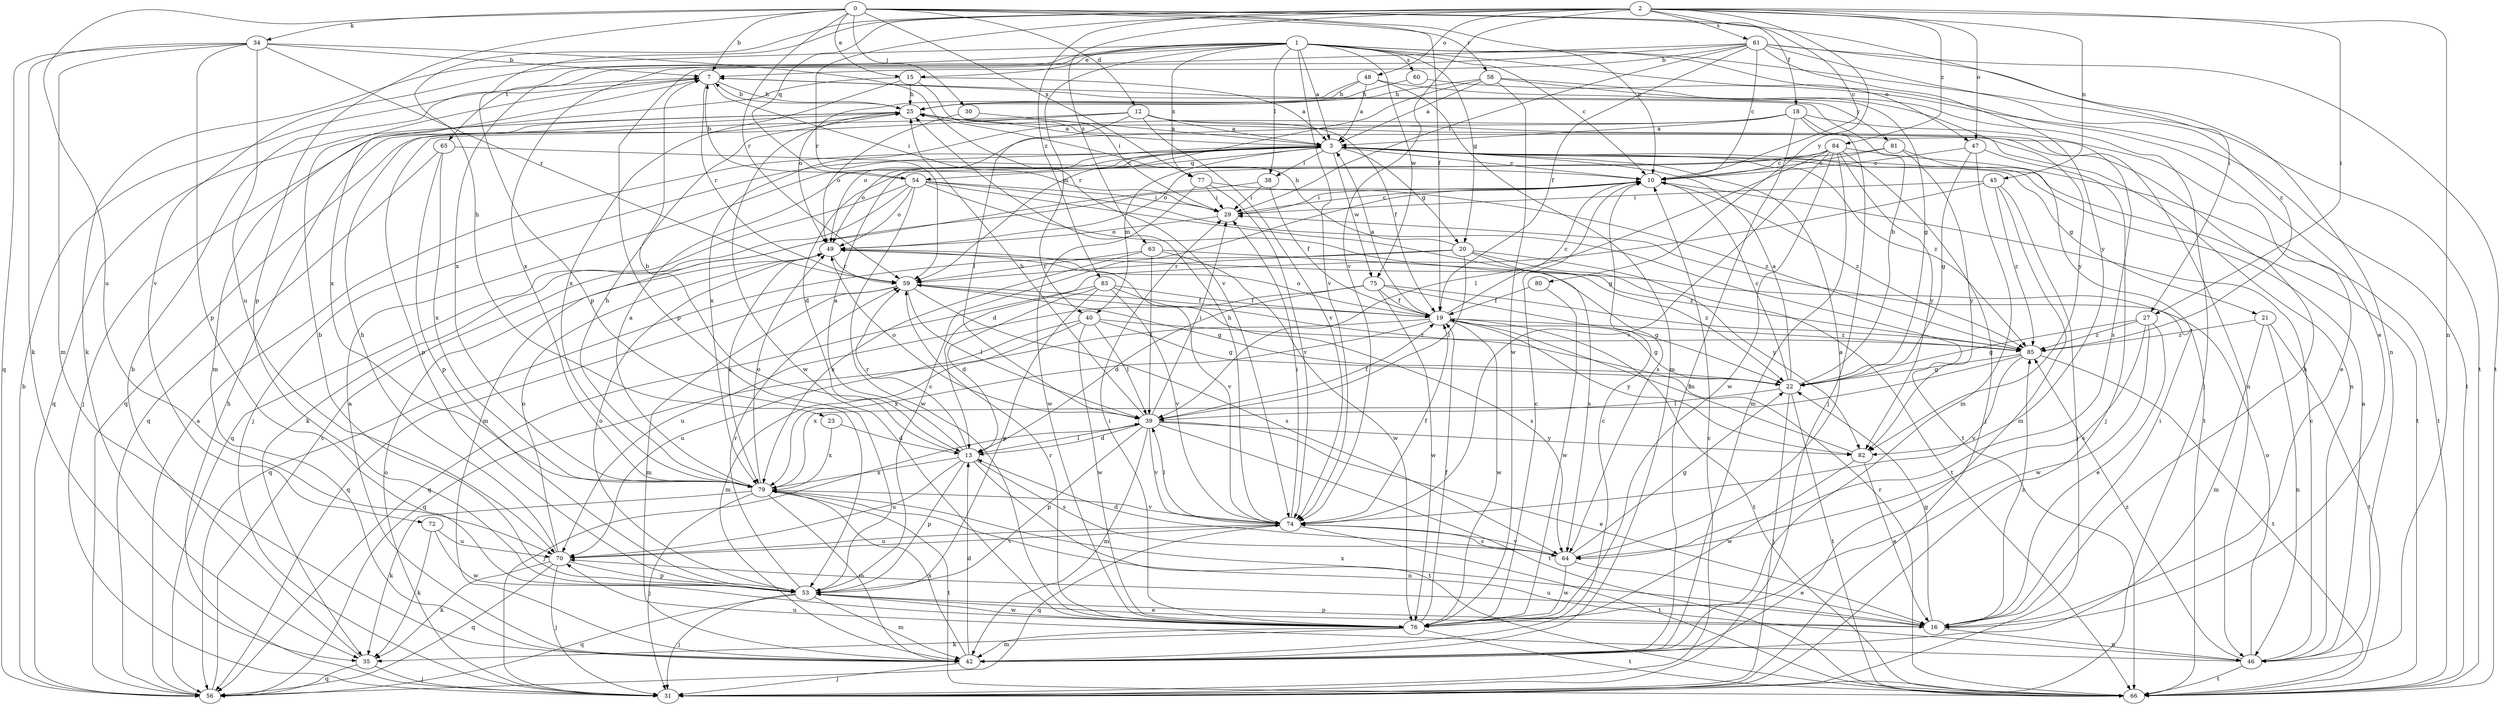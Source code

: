 strict digraph  {
0;
1;
2;
3;
7;
10;
12;
13;
15;
16;
18;
19;
20;
21;
22;
23;
25;
27;
29;
30;
31;
34;
35;
38;
39;
40;
42;
45;
46;
47;
48;
49;
53;
54;
56;
58;
59;
60;
61;
63;
64;
65;
66;
70;
72;
74;
75;
76;
77;
79;
80;
81;
82;
83;
84;
85;
0 -> 7  [label=b];
0 -> 10  [label=c];
0 -> 12  [label=d];
0 -> 15  [label=e];
0 -> 18  [label=f];
0 -> 19  [label=f];
0 -> 27  [label=i];
0 -> 30  [label=j];
0 -> 34  [label=k];
0 -> 53  [label=p];
0 -> 58  [label=r];
0 -> 59  [label=r];
0 -> 70  [label=u];
0 -> 77  [label=x];
1 -> 3  [label=a];
1 -> 10  [label=c];
1 -> 15  [label=e];
1 -> 16  [label=e];
1 -> 20  [label=g];
1 -> 35  [label=k];
1 -> 38  [label=l];
1 -> 40  [label=m];
1 -> 47  [label=o];
1 -> 60  [label=s];
1 -> 65  [label=t];
1 -> 66  [label=t];
1 -> 72  [label=v];
1 -> 74  [label=v];
1 -> 75  [label=w];
1 -> 77  [label=x];
1 -> 79  [label=x];
2 -> 10  [label=c];
2 -> 23  [label=h];
2 -> 27  [label=i];
2 -> 45  [label=n];
2 -> 46  [label=n];
2 -> 47  [label=o];
2 -> 48  [label=o];
2 -> 53  [label=p];
2 -> 54  [label=q];
2 -> 59  [label=r];
2 -> 61  [label=s];
2 -> 63  [label=s];
2 -> 74  [label=v];
2 -> 80  [label=y];
2 -> 83  [label=z];
2 -> 84  [label=z];
3 -> 10  [label=c];
3 -> 20  [label=g];
3 -> 21  [label=g];
3 -> 31  [label=j];
3 -> 38  [label=l];
3 -> 40  [label=m];
3 -> 49  [label=o];
3 -> 54  [label=q];
3 -> 66  [label=t];
3 -> 75  [label=w];
3 -> 85  [label=z];
7 -> 25  [label=h];
7 -> 29  [label=i];
7 -> 59  [label=r];
7 -> 79  [label=x];
7 -> 81  [label=y];
10 -> 29  [label=i];
10 -> 85  [label=z];
12 -> 3  [label=a];
12 -> 19  [label=f];
12 -> 39  [label=l];
12 -> 46  [label=n];
12 -> 53  [label=p];
12 -> 56  [label=q];
12 -> 74  [label=v];
13 -> 3  [label=a];
13 -> 7  [label=b];
13 -> 39  [label=l];
13 -> 53  [label=p];
13 -> 59  [label=r];
13 -> 64  [label=s];
13 -> 66  [label=t];
13 -> 70  [label=u];
13 -> 79  [label=x];
15 -> 3  [label=a];
15 -> 25  [label=h];
15 -> 29  [label=i];
15 -> 42  [label=m];
15 -> 79  [label=x];
16 -> 22  [label=g];
16 -> 25  [label=h];
16 -> 29  [label=i];
16 -> 46  [label=n];
16 -> 53  [label=p];
16 -> 70  [label=u];
16 -> 79  [label=x];
16 -> 85  [label=z];
18 -> 3  [label=a];
18 -> 16  [label=e];
18 -> 31  [label=j];
18 -> 42  [label=m];
18 -> 49  [label=o];
18 -> 64  [label=s];
18 -> 79  [label=x];
19 -> 3  [label=a];
19 -> 10  [label=c];
19 -> 22  [label=g];
19 -> 49  [label=o];
19 -> 56  [label=q];
19 -> 66  [label=t];
19 -> 76  [label=w];
19 -> 79  [label=x];
19 -> 82  [label=y];
19 -> 85  [label=z];
20 -> 25  [label=h];
20 -> 39  [label=l];
20 -> 56  [label=q];
20 -> 59  [label=r];
20 -> 64  [label=s];
20 -> 66  [label=t];
20 -> 82  [label=y];
21 -> 42  [label=m];
21 -> 46  [label=n];
21 -> 66  [label=t];
21 -> 85  [label=z];
22 -> 3  [label=a];
22 -> 7  [label=b];
22 -> 10  [label=c];
22 -> 31  [label=j];
22 -> 39  [label=l];
22 -> 66  [label=t];
23 -> 13  [label=d];
23 -> 79  [label=x];
25 -> 3  [label=a];
25 -> 7  [label=b];
25 -> 31  [label=j];
25 -> 46  [label=n];
25 -> 56  [label=q];
25 -> 76  [label=w];
27 -> 16  [label=e];
27 -> 22  [label=g];
27 -> 64  [label=s];
27 -> 76  [label=w];
27 -> 85  [label=z];
29 -> 10  [label=c];
29 -> 49  [label=o];
30 -> 3  [label=a];
30 -> 49  [label=o];
31 -> 10  [label=c];
31 -> 25  [label=h];
31 -> 49  [label=o];
34 -> 7  [label=b];
34 -> 35  [label=k];
34 -> 42  [label=m];
34 -> 53  [label=p];
34 -> 56  [label=q];
34 -> 59  [label=r];
34 -> 70  [label=u];
34 -> 74  [label=v];
35 -> 7  [label=b];
35 -> 31  [label=j];
35 -> 56  [label=q];
38 -> 19  [label=f];
38 -> 29  [label=i];
38 -> 42  [label=m];
39 -> 13  [label=d];
39 -> 16  [label=e];
39 -> 19  [label=f];
39 -> 25  [label=h];
39 -> 29  [label=i];
39 -> 31  [label=j];
39 -> 42  [label=m];
39 -> 49  [label=o];
39 -> 53  [label=p];
39 -> 66  [label=t];
39 -> 74  [label=v];
39 -> 82  [label=y];
40 -> 22  [label=g];
40 -> 39  [label=l];
40 -> 42  [label=m];
40 -> 70  [label=u];
40 -> 76  [label=w];
40 -> 85  [label=z];
42 -> 3  [label=a];
42 -> 10  [label=c];
42 -> 13  [label=d];
42 -> 31  [label=j];
42 -> 79  [label=x];
45 -> 13  [label=d];
45 -> 29  [label=i];
45 -> 31  [label=j];
45 -> 42  [label=m];
45 -> 85  [label=z];
46 -> 3  [label=a];
46 -> 10  [label=c];
46 -> 49  [label=o];
46 -> 66  [label=t];
46 -> 70  [label=u];
46 -> 85  [label=z];
47 -> 10  [label=c];
47 -> 22  [label=g];
47 -> 31  [label=j];
47 -> 42  [label=m];
48 -> 3  [label=a];
48 -> 22  [label=g];
48 -> 25  [label=h];
48 -> 42  [label=m];
48 -> 49  [label=o];
49 -> 59  [label=r];
49 -> 74  [label=v];
49 -> 79  [label=x];
53 -> 7  [label=b];
53 -> 10  [label=c];
53 -> 16  [label=e];
53 -> 31  [label=j];
53 -> 42  [label=m];
53 -> 49  [label=o];
53 -> 56  [label=q];
53 -> 59  [label=r];
53 -> 76  [label=w];
54 -> 7  [label=b];
54 -> 22  [label=g];
54 -> 29  [label=i];
54 -> 35  [label=k];
54 -> 49  [label=o];
54 -> 56  [label=q];
54 -> 64  [label=s];
54 -> 66  [label=t];
54 -> 76  [label=w];
56 -> 3  [label=a];
56 -> 7  [label=b];
56 -> 10  [label=c];
58 -> 3  [label=a];
58 -> 25  [label=h];
58 -> 31  [label=j];
58 -> 59  [label=r];
58 -> 76  [label=w];
58 -> 82  [label=y];
59 -> 19  [label=f];
59 -> 22  [label=g];
59 -> 39  [label=l];
59 -> 42  [label=m];
59 -> 56  [label=q];
59 -> 64  [label=s];
60 -> 25  [label=h];
60 -> 66  [label=t];
61 -> 7  [label=b];
61 -> 10  [label=c];
61 -> 19  [label=f];
61 -> 29  [label=i];
61 -> 46  [label=n];
61 -> 53  [label=p];
61 -> 66  [label=t];
61 -> 79  [label=x];
61 -> 82  [label=y];
61 -> 85  [label=z];
63 -> 39  [label=l];
63 -> 59  [label=r];
63 -> 76  [label=w];
63 -> 79  [label=x];
63 -> 85  [label=z];
64 -> 3  [label=a];
64 -> 13  [label=d];
64 -> 16  [label=e];
64 -> 22  [label=g];
64 -> 74  [label=v];
64 -> 76  [label=w];
65 -> 10  [label=c];
65 -> 53  [label=p];
65 -> 56  [label=q];
65 -> 79  [label=x];
66 -> 59  [label=r];
70 -> 25  [label=h];
70 -> 31  [label=j];
70 -> 35  [label=k];
70 -> 49  [label=o];
70 -> 53  [label=p];
70 -> 56  [label=q];
70 -> 74  [label=v];
72 -> 35  [label=k];
72 -> 70  [label=u];
72 -> 76  [label=w];
74 -> 19  [label=f];
74 -> 25  [label=h];
74 -> 29  [label=i];
74 -> 39  [label=l];
74 -> 56  [label=q];
74 -> 64  [label=s];
74 -> 66  [label=t];
74 -> 70  [label=u];
75 -> 13  [label=d];
75 -> 19  [label=f];
75 -> 22  [label=g];
75 -> 70  [label=u];
75 -> 76  [label=w];
75 -> 85  [label=z];
76 -> 10  [label=c];
76 -> 19  [label=f];
76 -> 29  [label=i];
76 -> 35  [label=k];
76 -> 42  [label=m];
76 -> 59  [label=r];
76 -> 66  [label=t];
77 -> 29  [label=i];
77 -> 74  [label=v];
77 -> 76  [label=w];
77 -> 85  [label=z];
79 -> 3  [label=a];
79 -> 25  [label=h];
79 -> 31  [label=j];
79 -> 35  [label=k];
79 -> 42  [label=m];
79 -> 46  [label=n];
79 -> 49  [label=o];
79 -> 66  [label=t];
79 -> 74  [label=v];
80 -> 19  [label=f];
80 -> 76  [label=w];
81 -> 10  [label=c];
81 -> 13  [label=d];
81 -> 66  [label=t];
81 -> 82  [label=y];
82 -> 16  [label=e];
82 -> 19  [label=f];
82 -> 76  [label=w];
83 -> 13  [label=d];
83 -> 19  [label=f];
83 -> 53  [label=p];
83 -> 56  [label=q];
83 -> 64  [label=s];
83 -> 74  [label=v];
84 -> 10  [label=c];
84 -> 31  [label=j];
84 -> 39  [label=l];
84 -> 42  [label=m];
84 -> 49  [label=o];
84 -> 66  [label=t];
84 -> 74  [label=v];
84 -> 76  [label=w];
84 -> 82  [label=y];
85 -> 22  [label=g];
85 -> 66  [label=t];
85 -> 74  [label=v];
85 -> 79  [label=x];
}
